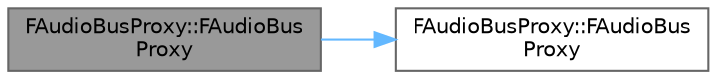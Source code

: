 digraph "FAudioBusProxy::FAudioBusProxy"
{
 // INTERACTIVE_SVG=YES
 // LATEX_PDF_SIZE
  bgcolor="transparent";
  edge [fontname=Helvetica,fontsize=10,labelfontname=Helvetica,labelfontsize=10];
  node [fontname=Helvetica,fontsize=10,shape=box,height=0.2,width=0.4];
  rankdir="LR";
  Node1 [id="Node000001",label="FAudioBusProxy::FAudioBus\lProxy",height=0.2,width=0.4,color="gray40", fillcolor="grey60", style="filled", fontcolor="black",tooltip=" "];
  Node1 -> Node2 [id="edge1_Node000001_Node000002",color="steelblue1",style="solid",tooltip=" "];
  Node2 [id="Node000002",label="FAudioBusProxy::FAudioBus\lProxy",height=0.2,width=0.4,color="grey40", fillcolor="white", style="filled",URL="$da/d4a/classFAudioBusProxy.html#aec2963a9c4d66c655f7e87c78fb3f769",tooltip=" "];
}

